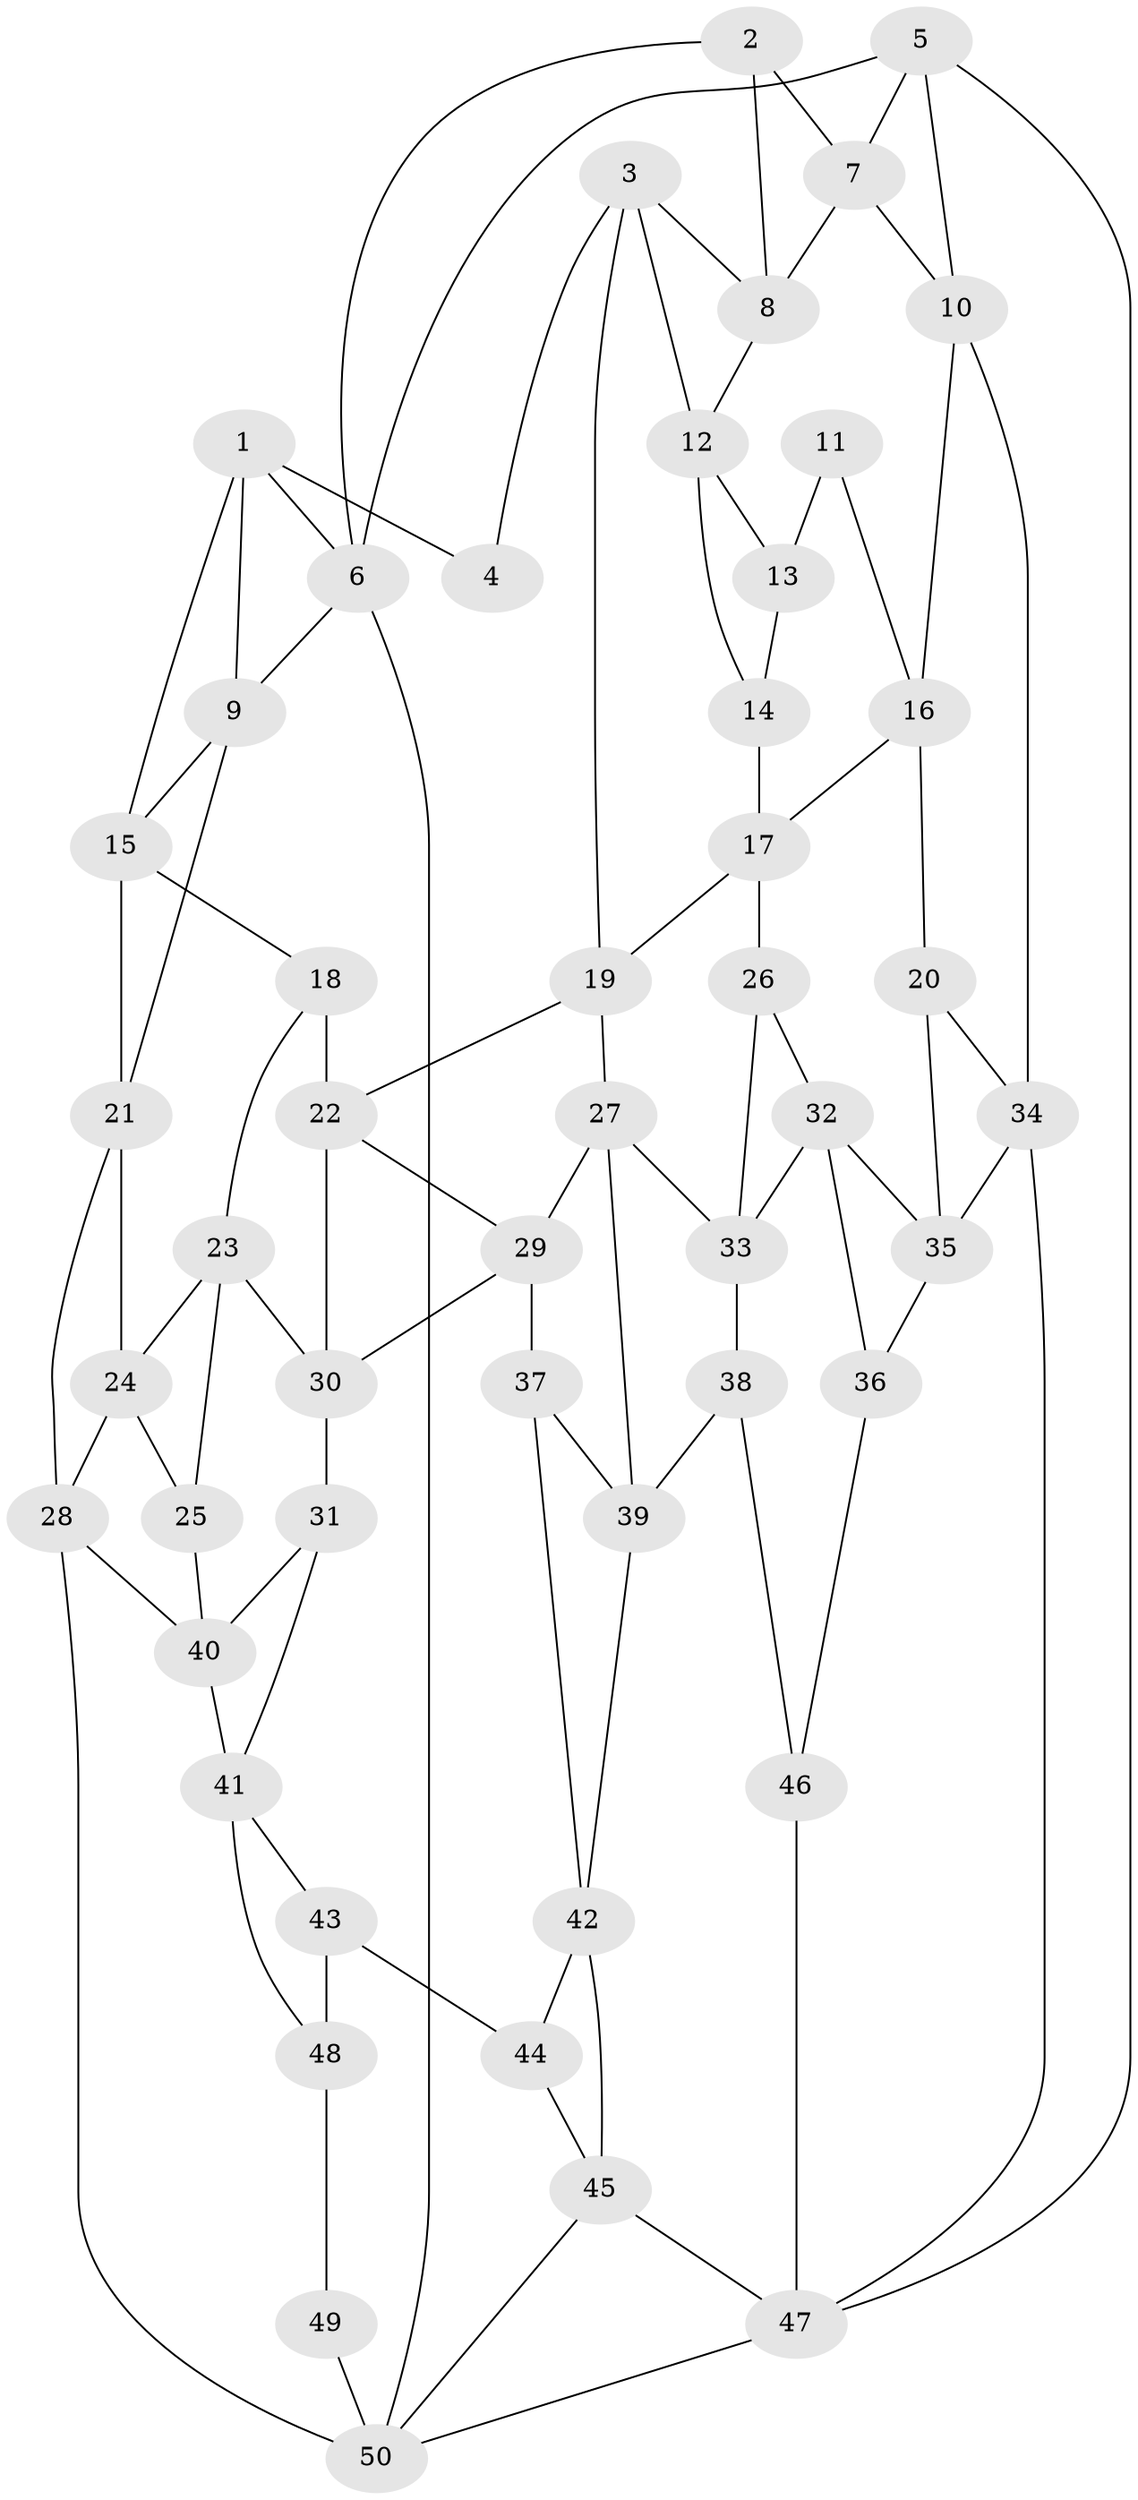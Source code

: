 // original degree distribution, {3: 0.02, 5: 0.56, 4: 0.23, 6: 0.19}
// Generated by graph-tools (version 1.1) at 2025/03/03/09/25 03:03:21]
// undirected, 50 vertices, 91 edges
graph export_dot {
graph [start="1"]
  node [color=gray90,style=filled];
  1;
  2;
  3;
  4;
  5;
  6;
  7;
  8;
  9;
  10;
  11;
  12;
  13;
  14;
  15;
  16;
  17;
  18;
  19;
  20;
  21;
  22;
  23;
  24;
  25;
  26;
  27;
  28;
  29;
  30;
  31;
  32;
  33;
  34;
  35;
  36;
  37;
  38;
  39;
  40;
  41;
  42;
  43;
  44;
  45;
  46;
  47;
  48;
  49;
  50;
  1 -- 4 [weight=1.0];
  1 -- 6 [weight=1.0];
  1 -- 9 [weight=1.0];
  1 -- 15 [weight=1.0];
  2 -- 6 [weight=1.0];
  2 -- 7 [weight=1.0];
  2 -- 8 [weight=1.0];
  3 -- 4 [weight=1.0];
  3 -- 8 [weight=1.0];
  3 -- 12 [weight=1.0];
  3 -- 19 [weight=1.0];
  5 -- 6 [weight=1.0];
  5 -- 7 [weight=1.0];
  5 -- 10 [weight=1.0];
  5 -- 47 [weight=1.0];
  6 -- 9 [weight=1.0];
  6 -- 50 [weight=1.0];
  7 -- 8 [weight=1.0];
  7 -- 10 [weight=1.0];
  8 -- 12 [weight=1.0];
  9 -- 15 [weight=1.0];
  9 -- 21 [weight=1.0];
  10 -- 16 [weight=1.0];
  10 -- 34 [weight=1.0];
  11 -- 13 [weight=2.0];
  11 -- 16 [weight=1.0];
  12 -- 13 [weight=1.0];
  12 -- 14 [weight=1.0];
  13 -- 14 [weight=1.0];
  14 -- 17 [weight=1.0];
  15 -- 18 [weight=1.0];
  15 -- 21 [weight=1.0];
  16 -- 17 [weight=1.0];
  16 -- 20 [weight=1.0];
  17 -- 19 [weight=1.0];
  17 -- 26 [weight=1.0];
  18 -- 22 [weight=1.0];
  18 -- 23 [weight=1.0];
  19 -- 22 [weight=1.0];
  19 -- 27 [weight=1.0];
  20 -- 34 [weight=1.0];
  20 -- 35 [weight=1.0];
  21 -- 24 [weight=1.0];
  21 -- 28 [weight=1.0];
  22 -- 29 [weight=1.0];
  22 -- 30 [weight=1.0];
  23 -- 24 [weight=1.0];
  23 -- 25 [weight=1.0];
  23 -- 30 [weight=1.0];
  24 -- 25 [weight=1.0];
  24 -- 28 [weight=1.0];
  25 -- 40 [weight=1.0];
  26 -- 32 [weight=1.0];
  26 -- 33 [weight=1.0];
  27 -- 29 [weight=1.0];
  27 -- 33 [weight=1.0];
  27 -- 39 [weight=1.0];
  28 -- 40 [weight=1.0];
  28 -- 50 [weight=1.0];
  29 -- 30 [weight=1.0];
  29 -- 37 [weight=1.0];
  30 -- 31 [weight=1.0];
  31 -- 40 [weight=1.0];
  31 -- 41 [weight=1.0];
  32 -- 33 [weight=1.0];
  32 -- 35 [weight=1.0];
  32 -- 36 [weight=1.0];
  33 -- 38 [weight=1.0];
  34 -- 35 [weight=1.0];
  34 -- 47 [weight=1.0];
  35 -- 36 [weight=1.0];
  36 -- 46 [weight=1.0];
  37 -- 39 [weight=1.0];
  37 -- 42 [weight=1.0];
  38 -- 39 [weight=1.0];
  38 -- 46 [weight=1.0];
  39 -- 42 [weight=1.0];
  40 -- 41 [weight=1.0];
  41 -- 43 [weight=1.0];
  41 -- 48 [weight=1.0];
  42 -- 44 [weight=1.0];
  42 -- 45 [weight=1.0];
  43 -- 44 [weight=2.0];
  43 -- 48 [weight=1.0];
  44 -- 45 [weight=1.0];
  45 -- 47 [weight=1.0];
  45 -- 50 [weight=1.0];
  46 -- 47 [weight=2.0];
  47 -- 50 [weight=1.0];
  48 -- 49 [weight=2.0];
  49 -- 50 [weight=2.0];
}
